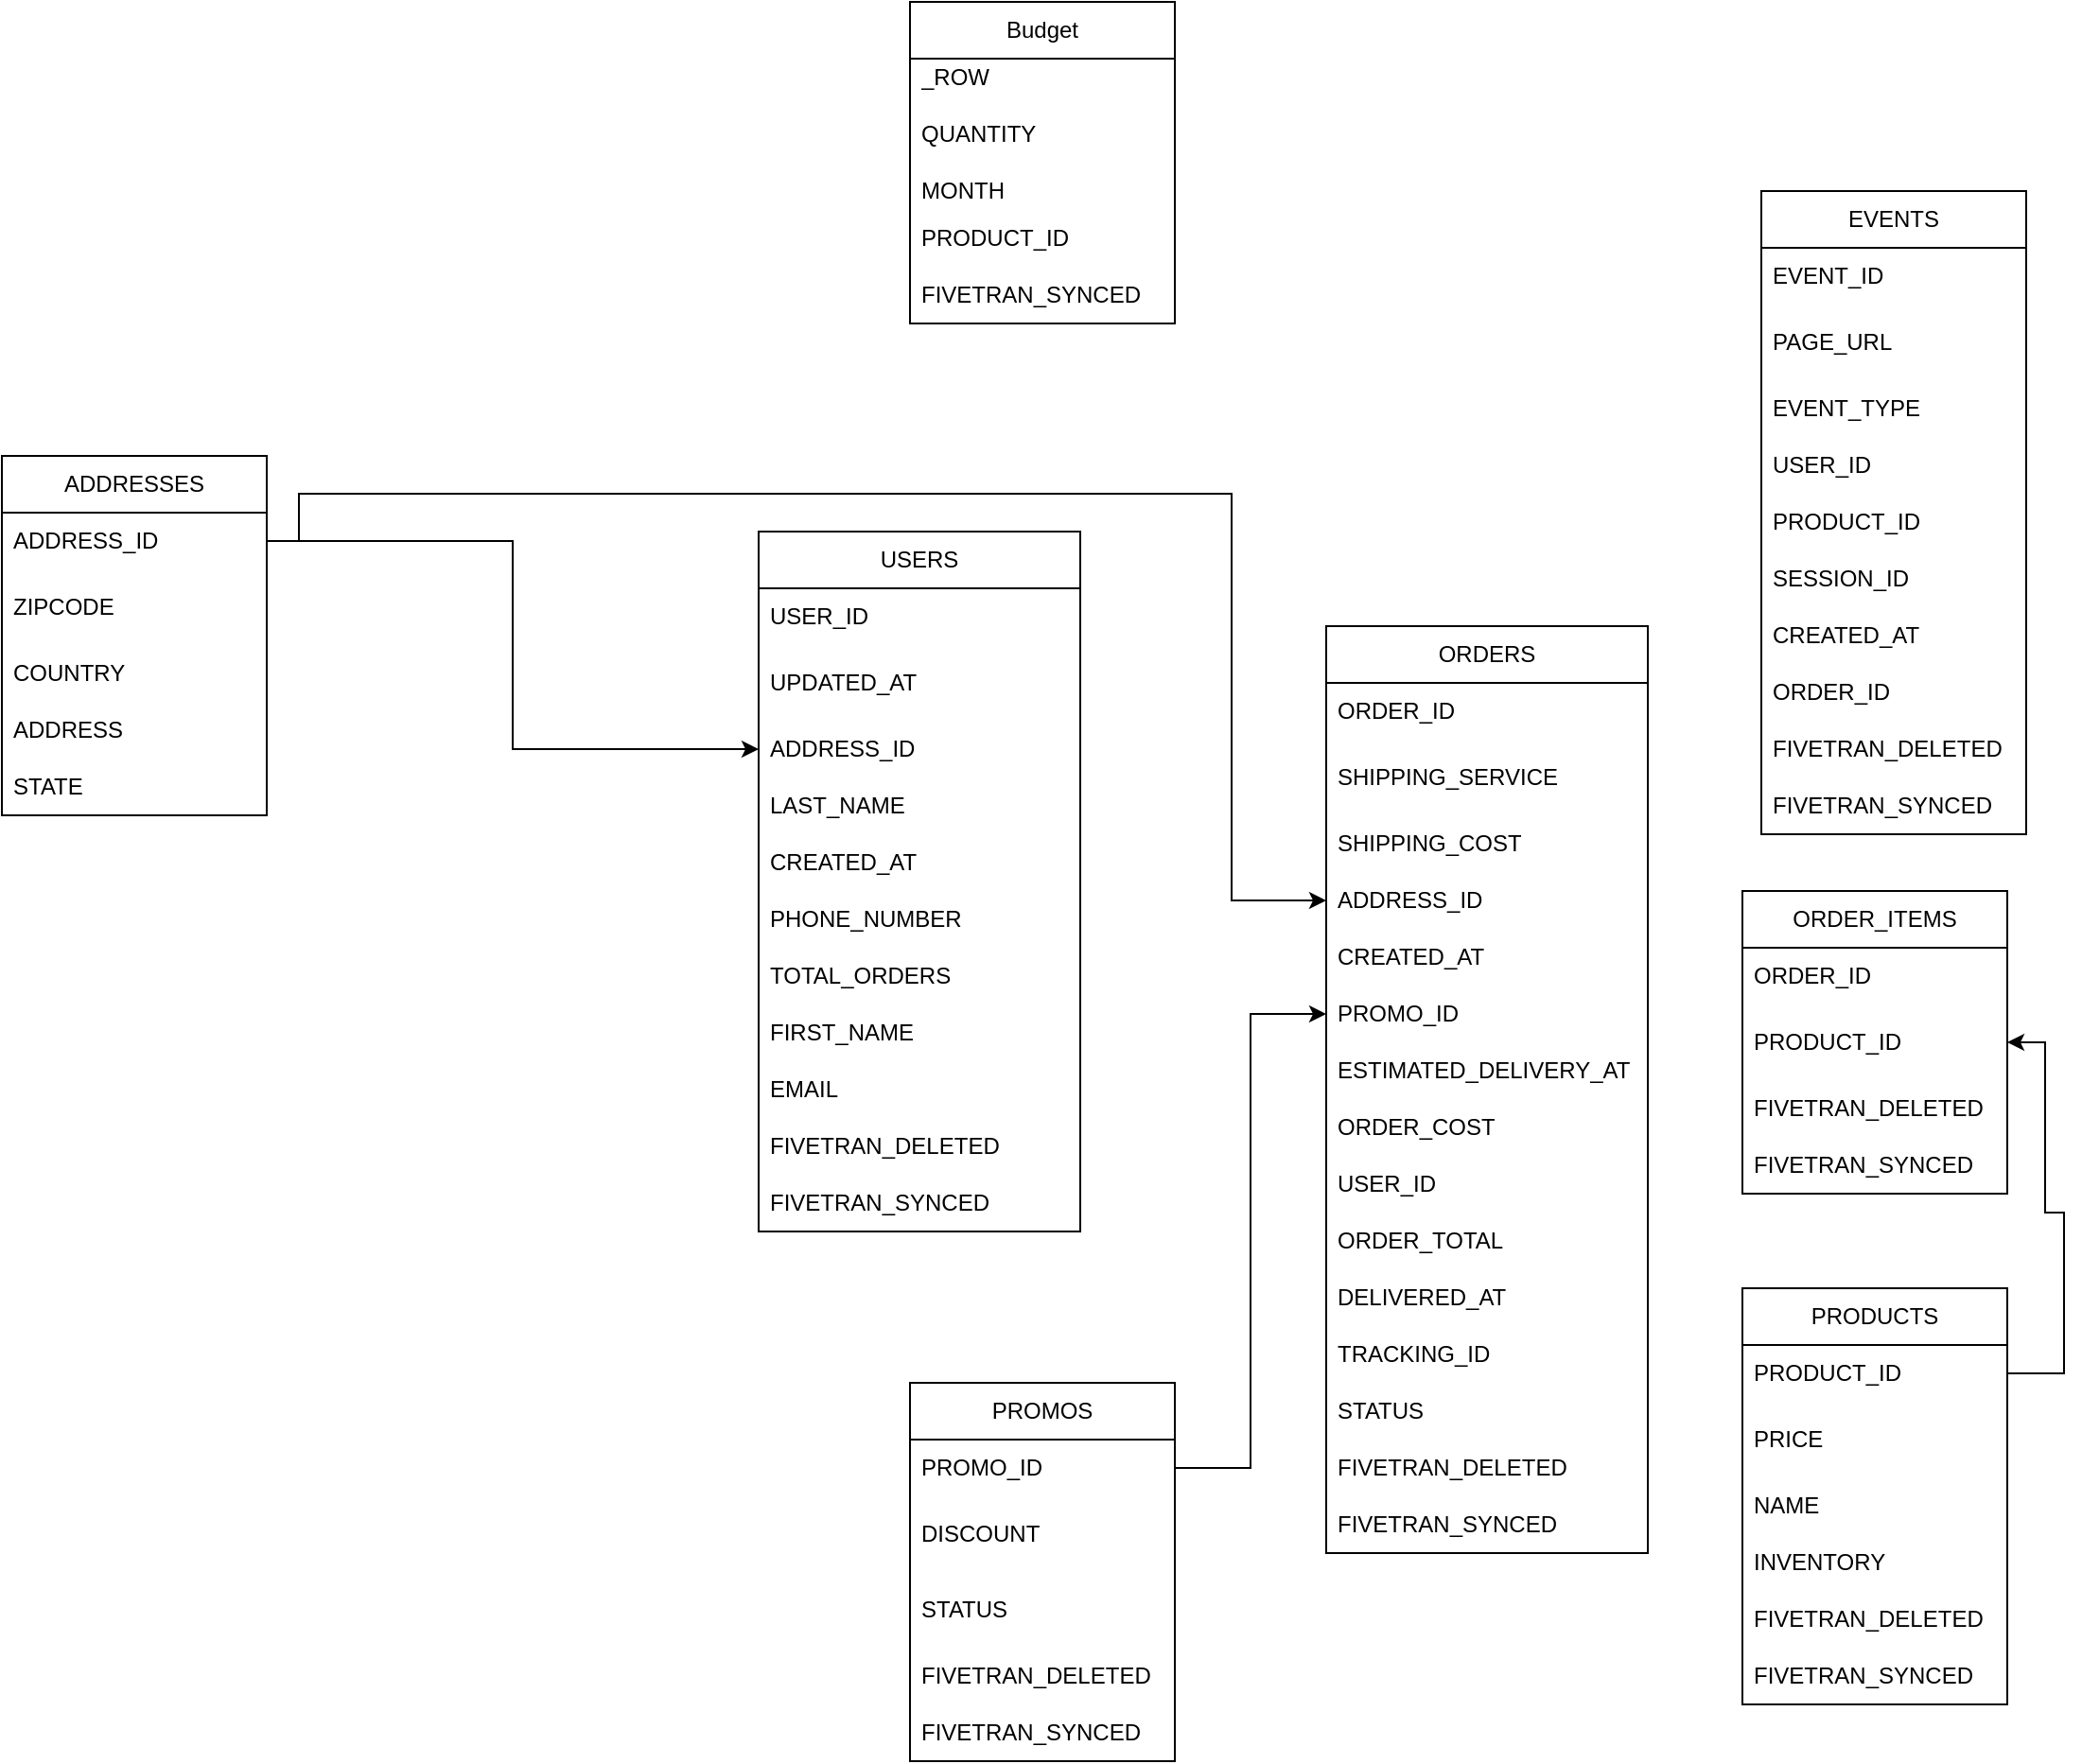 <mxfile version="24.4.9" type="github">
  <diagram name="Página-1" id="59x-pvQxgRS6s9yq0ulf">
    <mxGraphModel dx="2514" dy="2077" grid="1" gridSize="10" guides="1" tooltips="1" connect="1" arrows="1" fold="1" page="1" pageScale="1" pageWidth="827" pageHeight="1169" math="0" shadow="0">
      <root>
        <mxCell id="0" />
        <mxCell id="1" parent="0" />
        <mxCell id="nOJyE2e1fqMRRHWNAgNM-1" value="Budget" style="swimlane;fontStyle=0;childLayout=stackLayout;horizontal=1;startSize=30;horizontalStack=0;resizeParent=1;resizeParentMax=0;resizeLast=0;collapsible=1;marginBottom=0;whiteSpace=wrap;html=1;" vertex="1" parent="1">
          <mxGeometry x="-20" y="-20" width="140" height="170" as="geometry">
            <mxRectangle x="40" y="80" width="80" height="30" as="alternateBounds" />
          </mxGeometry>
        </mxCell>
        <mxCell id="nOJyE2e1fqMRRHWNAgNM-2" value="_ROW" style="text;strokeColor=none;fillColor=none;align=left;verticalAlign=middle;spacingLeft=4;spacingRight=4;overflow=hidden;points=[[0,0.5],[1,0.5]];portConstraint=eastwest;rotatable=0;whiteSpace=wrap;html=1;" vertex="1" parent="nOJyE2e1fqMRRHWNAgNM-1">
          <mxGeometry y="30" width="140" height="20" as="geometry" />
        </mxCell>
        <mxCell id="nOJyE2e1fqMRRHWNAgNM-3" value="QUANTITY&lt;span style=&quot;white-space: pre;&quot;&gt;&#x9;&lt;/span&gt;" style="text;strokeColor=none;fillColor=none;align=left;verticalAlign=middle;spacingLeft=4;spacingRight=4;overflow=hidden;points=[[0,0.5],[1,0.5]];portConstraint=eastwest;rotatable=0;whiteSpace=wrap;html=1;" vertex="1" parent="nOJyE2e1fqMRRHWNAgNM-1">
          <mxGeometry y="50" width="140" height="40" as="geometry" />
        </mxCell>
        <mxCell id="nOJyE2e1fqMRRHWNAgNM-7" value="MONTH&lt;div&gt;&lt;br&gt;&lt;/div&gt;" style="text;strokeColor=none;fillColor=none;align=left;verticalAlign=middle;spacingLeft=4;spacingRight=4;overflow=hidden;points=[[0,0.5],[1,0.5]];portConstraint=eastwest;rotatable=0;whiteSpace=wrap;html=1;" vertex="1" parent="nOJyE2e1fqMRRHWNAgNM-1">
          <mxGeometry y="90" width="140" height="20" as="geometry" />
        </mxCell>
        <mxCell id="nOJyE2e1fqMRRHWNAgNM-4" value="&lt;div&gt;PRODUCT_ID&lt;/div&gt;" style="text;strokeColor=none;fillColor=none;align=left;verticalAlign=middle;spacingLeft=4;spacingRight=4;overflow=hidden;points=[[0,0.5],[1,0.5]];portConstraint=eastwest;rotatable=0;whiteSpace=wrap;html=1;" vertex="1" parent="nOJyE2e1fqMRRHWNAgNM-1">
          <mxGeometry y="110" width="140" height="30" as="geometry" />
        </mxCell>
        <mxCell id="nOJyE2e1fqMRRHWNAgNM-8" value="FIVETRAN_SYNCED" style="text;strokeColor=none;fillColor=none;align=left;verticalAlign=middle;spacingLeft=4;spacingRight=4;overflow=hidden;points=[[0,0.5],[1,0.5]];portConstraint=eastwest;rotatable=0;whiteSpace=wrap;html=1;" vertex="1" parent="nOJyE2e1fqMRRHWNAgNM-1">
          <mxGeometry y="140" width="140" height="30" as="geometry" />
        </mxCell>
        <mxCell id="nOJyE2e1fqMRRHWNAgNM-10" value="ADDRESSES" style="swimlane;fontStyle=0;childLayout=stackLayout;horizontal=1;startSize=30;horizontalStack=0;resizeParent=1;resizeParentMax=0;resizeLast=0;collapsible=1;marginBottom=0;whiteSpace=wrap;html=1;" vertex="1" parent="1">
          <mxGeometry x="-500" y="220" width="140" height="190" as="geometry">
            <mxRectangle x="40" y="80" width="80" height="30" as="alternateBounds" />
          </mxGeometry>
        </mxCell>
        <mxCell id="nOJyE2e1fqMRRHWNAgNM-11" value="ADDRESS_ID" style="text;strokeColor=none;fillColor=none;align=left;verticalAlign=middle;spacingLeft=4;spacingRight=4;overflow=hidden;points=[[0,0.5],[1,0.5]];portConstraint=eastwest;rotatable=0;whiteSpace=wrap;html=1;" vertex="1" parent="nOJyE2e1fqMRRHWNAgNM-10">
          <mxGeometry y="30" width="140" height="30" as="geometry" />
        </mxCell>
        <mxCell id="nOJyE2e1fqMRRHWNAgNM-12" value="ZIPCODE" style="text;strokeColor=none;fillColor=none;align=left;verticalAlign=middle;spacingLeft=4;spacingRight=4;overflow=hidden;points=[[0,0.5],[1,0.5]];portConstraint=eastwest;rotatable=0;whiteSpace=wrap;html=1;" vertex="1" parent="nOJyE2e1fqMRRHWNAgNM-10">
          <mxGeometry y="60" width="140" height="40" as="geometry" />
        </mxCell>
        <mxCell id="nOJyE2e1fqMRRHWNAgNM-13" value="COUNTRY" style="text;strokeColor=none;fillColor=none;align=left;verticalAlign=middle;spacingLeft=4;spacingRight=4;overflow=hidden;points=[[0,0.5],[1,0.5]];portConstraint=eastwest;rotatable=0;whiteSpace=wrap;html=1;" vertex="1" parent="nOJyE2e1fqMRRHWNAgNM-10">
          <mxGeometry y="100" width="140" height="30" as="geometry" />
        </mxCell>
        <mxCell id="nOJyE2e1fqMRRHWNAgNM-14" value="&lt;div&gt;ADDRESS&lt;/div&gt;" style="text;strokeColor=none;fillColor=none;align=left;verticalAlign=middle;spacingLeft=4;spacingRight=4;overflow=hidden;points=[[0,0.5],[1,0.5]];portConstraint=eastwest;rotatable=0;whiteSpace=wrap;html=1;" vertex="1" parent="nOJyE2e1fqMRRHWNAgNM-10">
          <mxGeometry y="130" width="140" height="30" as="geometry" />
        </mxCell>
        <mxCell id="nOJyE2e1fqMRRHWNAgNM-15" value="STATE" style="text;strokeColor=none;fillColor=none;align=left;verticalAlign=middle;spacingLeft=4;spacingRight=4;overflow=hidden;points=[[0,0.5],[1,0.5]];portConstraint=eastwest;rotatable=0;whiteSpace=wrap;html=1;" vertex="1" parent="nOJyE2e1fqMRRHWNAgNM-10">
          <mxGeometry y="160" width="140" height="30" as="geometry" />
        </mxCell>
        <mxCell id="nOJyE2e1fqMRRHWNAgNM-16" value="EVENTS" style="swimlane;fontStyle=0;childLayout=stackLayout;horizontal=1;startSize=30;horizontalStack=0;resizeParent=1;resizeParentMax=0;resizeLast=0;collapsible=1;marginBottom=0;whiteSpace=wrap;html=1;" vertex="1" parent="1">
          <mxGeometry x="430" y="80" width="140" height="340" as="geometry">
            <mxRectangle x="40" y="80" width="80" height="30" as="alternateBounds" />
          </mxGeometry>
        </mxCell>
        <mxCell id="nOJyE2e1fqMRRHWNAgNM-17" value="EVENT_ID&lt;span style=&quot;white-space: pre;&quot;&gt;&#x9;&lt;/span&gt;" style="text;strokeColor=none;fillColor=none;align=left;verticalAlign=middle;spacingLeft=4;spacingRight=4;overflow=hidden;points=[[0,0.5],[1,0.5]];portConstraint=eastwest;rotatable=0;whiteSpace=wrap;html=1;" vertex="1" parent="nOJyE2e1fqMRRHWNAgNM-16">
          <mxGeometry y="30" width="140" height="30" as="geometry" />
        </mxCell>
        <mxCell id="nOJyE2e1fqMRRHWNAgNM-18" value="PAGE_URL" style="text;strokeColor=none;fillColor=none;align=left;verticalAlign=middle;spacingLeft=4;spacingRight=4;overflow=hidden;points=[[0,0.5],[1,0.5]];portConstraint=eastwest;rotatable=0;whiteSpace=wrap;html=1;" vertex="1" parent="nOJyE2e1fqMRRHWNAgNM-16">
          <mxGeometry y="60" width="140" height="40" as="geometry" />
        </mxCell>
        <mxCell id="nOJyE2e1fqMRRHWNAgNM-19" value="EVENT_TYPE" style="text;strokeColor=none;fillColor=none;align=left;verticalAlign=middle;spacingLeft=4;spacingRight=4;overflow=hidden;points=[[0,0.5],[1,0.5]];portConstraint=eastwest;rotatable=0;whiteSpace=wrap;html=1;" vertex="1" parent="nOJyE2e1fqMRRHWNAgNM-16">
          <mxGeometry y="100" width="140" height="30" as="geometry" />
        </mxCell>
        <mxCell id="nOJyE2e1fqMRRHWNAgNM-20" value="&lt;div&gt;USER_ID&lt;/div&gt;" style="text;strokeColor=none;fillColor=none;align=left;verticalAlign=middle;spacingLeft=4;spacingRight=4;overflow=hidden;points=[[0,0.5],[1,0.5]];portConstraint=eastwest;rotatable=0;whiteSpace=wrap;html=1;" vertex="1" parent="nOJyE2e1fqMRRHWNAgNM-16">
          <mxGeometry y="130" width="140" height="30" as="geometry" />
        </mxCell>
        <mxCell id="nOJyE2e1fqMRRHWNAgNM-21" value="PRODUCT_ID" style="text;strokeColor=none;fillColor=none;align=left;verticalAlign=middle;spacingLeft=4;spacingRight=4;overflow=hidden;points=[[0,0.5],[1,0.5]];portConstraint=eastwest;rotatable=0;whiteSpace=wrap;html=1;" vertex="1" parent="nOJyE2e1fqMRRHWNAgNM-16">
          <mxGeometry y="160" width="140" height="30" as="geometry" />
        </mxCell>
        <mxCell id="nOJyE2e1fqMRRHWNAgNM-22" value="SESSION_ID" style="text;strokeColor=none;fillColor=none;align=left;verticalAlign=middle;spacingLeft=4;spacingRight=4;overflow=hidden;points=[[0,0.5],[1,0.5]];portConstraint=eastwest;rotatable=0;whiteSpace=wrap;html=1;" vertex="1" parent="nOJyE2e1fqMRRHWNAgNM-16">
          <mxGeometry y="190" width="140" height="30" as="geometry" />
        </mxCell>
        <mxCell id="nOJyE2e1fqMRRHWNAgNM-23" value="CREATED_AT" style="text;strokeColor=none;fillColor=none;align=left;verticalAlign=middle;spacingLeft=4;spacingRight=4;overflow=hidden;points=[[0,0.5],[1,0.5]];portConstraint=eastwest;rotatable=0;whiteSpace=wrap;html=1;" vertex="1" parent="nOJyE2e1fqMRRHWNAgNM-16">
          <mxGeometry y="220" width="140" height="30" as="geometry" />
        </mxCell>
        <mxCell id="nOJyE2e1fqMRRHWNAgNM-26" value="ORDER_ID" style="text;strokeColor=none;fillColor=none;align=left;verticalAlign=middle;spacingLeft=4;spacingRight=4;overflow=hidden;points=[[0,0.5],[1,0.5]];portConstraint=eastwest;rotatable=0;whiteSpace=wrap;html=1;" vertex="1" parent="nOJyE2e1fqMRRHWNAgNM-16">
          <mxGeometry y="250" width="140" height="30" as="geometry" />
        </mxCell>
        <mxCell id="nOJyE2e1fqMRRHWNAgNM-25" value="FIVETRAN_DELETED" style="text;strokeColor=none;fillColor=none;align=left;verticalAlign=middle;spacingLeft=4;spacingRight=4;overflow=hidden;points=[[0,0.5],[1,0.5]];portConstraint=eastwest;rotatable=0;whiteSpace=wrap;html=1;" vertex="1" parent="nOJyE2e1fqMRRHWNAgNM-16">
          <mxGeometry y="280" width="140" height="30" as="geometry" />
        </mxCell>
        <mxCell id="nOJyE2e1fqMRRHWNAgNM-24" value="FIVETRAN_SYNCED" style="text;strokeColor=none;fillColor=none;align=left;verticalAlign=middle;spacingLeft=4;spacingRight=4;overflow=hidden;points=[[0,0.5],[1,0.5]];portConstraint=eastwest;rotatable=0;whiteSpace=wrap;html=1;" vertex="1" parent="nOJyE2e1fqMRRHWNAgNM-16">
          <mxGeometry y="310" width="140" height="30" as="geometry" />
        </mxCell>
        <mxCell id="nOJyE2e1fqMRRHWNAgNM-28" value="ORDERS" style="swimlane;fontStyle=0;childLayout=stackLayout;horizontal=1;startSize=30;horizontalStack=0;resizeParent=1;resizeParentMax=0;resizeLast=0;collapsible=1;marginBottom=0;whiteSpace=wrap;html=1;" vertex="1" parent="1">
          <mxGeometry x="200" y="310" width="170" height="490" as="geometry">
            <mxRectangle x="200" y="310" width="80" height="30" as="alternateBounds" />
          </mxGeometry>
        </mxCell>
        <mxCell id="nOJyE2e1fqMRRHWNAgNM-29" value="ORDER_ID" style="text;strokeColor=none;fillColor=none;align=left;verticalAlign=middle;spacingLeft=4;spacingRight=4;overflow=hidden;points=[[0,0.5],[1,0.5]];portConstraint=eastwest;rotatable=0;whiteSpace=wrap;html=1;" vertex="1" parent="nOJyE2e1fqMRRHWNAgNM-28">
          <mxGeometry y="30" width="170" height="30" as="geometry" />
        </mxCell>
        <mxCell id="nOJyE2e1fqMRRHWNAgNM-30" value="SHIPPING_SERVICE" style="text;strokeColor=none;fillColor=none;align=left;verticalAlign=middle;spacingLeft=4;spacingRight=4;overflow=hidden;points=[[0,0.5],[1,0.5]];portConstraint=eastwest;rotatable=0;whiteSpace=wrap;html=1;" vertex="1" parent="nOJyE2e1fqMRRHWNAgNM-28">
          <mxGeometry y="60" width="170" height="40" as="geometry" />
        </mxCell>
        <mxCell id="nOJyE2e1fqMRRHWNAgNM-31" value="SHIPPING_COST" style="text;strokeColor=none;fillColor=none;align=left;verticalAlign=middle;spacingLeft=4;spacingRight=4;overflow=hidden;points=[[0,0.5],[1,0.5]];portConstraint=eastwest;rotatable=0;whiteSpace=wrap;html=1;" vertex="1" parent="nOJyE2e1fqMRRHWNAgNM-28">
          <mxGeometry y="100" width="170" height="30" as="geometry" />
        </mxCell>
        <mxCell id="nOJyE2e1fqMRRHWNAgNM-32" value="&lt;div&gt;ADDRESS_ID&lt;/div&gt;" style="text;strokeColor=none;fillColor=none;align=left;verticalAlign=middle;spacingLeft=4;spacingRight=4;overflow=hidden;points=[[0,0.5],[1,0.5]];portConstraint=eastwest;rotatable=0;whiteSpace=wrap;html=1;" vertex="1" parent="nOJyE2e1fqMRRHWNAgNM-28">
          <mxGeometry y="130" width="170" height="30" as="geometry" />
        </mxCell>
        <mxCell id="nOJyE2e1fqMRRHWNAgNM-33" value="CREATED_AT" style="text;strokeColor=none;fillColor=none;align=left;verticalAlign=middle;spacingLeft=4;spacingRight=4;overflow=hidden;points=[[0,0.5],[1,0.5]];portConstraint=eastwest;rotatable=0;whiteSpace=wrap;html=1;" vertex="1" parent="nOJyE2e1fqMRRHWNAgNM-28">
          <mxGeometry y="160" width="170" height="30" as="geometry" />
        </mxCell>
        <mxCell id="nOJyE2e1fqMRRHWNAgNM-34" value="PROMO_ID" style="text;strokeColor=none;fillColor=none;align=left;verticalAlign=middle;spacingLeft=4;spacingRight=4;overflow=hidden;points=[[0,0.5],[1,0.5]];portConstraint=eastwest;rotatable=0;whiteSpace=wrap;html=1;" vertex="1" parent="nOJyE2e1fqMRRHWNAgNM-28">
          <mxGeometry y="190" width="170" height="30" as="geometry" />
        </mxCell>
        <mxCell id="nOJyE2e1fqMRRHWNAgNM-35" value="ESTIMATED_DELIVERY_AT" style="text;strokeColor=none;fillColor=none;align=left;verticalAlign=middle;spacingLeft=4;spacingRight=4;overflow=hidden;points=[[0,0.5],[1,0.5]];portConstraint=eastwest;rotatable=0;whiteSpace=wrap;html=1;" vertex="1" parent="nOJyE2e1fqMRRHWNAgNM-28">
          <mxGeometry y="220" width="170" height="30" as="geometry" />
        </mxCell>
        <mxCell id="nOJyE2e1fqMRRHWNAgNM-36" value="ORDER_COST" style="text;strokeColor=none;fillColor=none;align=left;verticalAlign=middle;spacingLeft=4;spacingRight=4;overflow=hidden;points=[[0,0.5],[1,0.5]];portConstraint=eastwest;rotatable=0;whiteSpace=wrap;html=1;" vertex="1" parent="nOJyE2e1fqMRRHWNAgNM-28">
          <mxGeometry y="250" width="170" height="30" as="geometry" />
        </mxCell>
        <mxCell id="nOJyE2e1fqMRRHWNAgNM-37" value="USER_ID" style="text;strokeColor=none;fillColor=none;align=left;verticalAlign=middle;spacingLeft=4;spacingRight=4;overflow=hidden;points=[[0,0.5],[1,0.5]];portConstraint=eastwest;rotatable=0;whiteSpace=wrap;html=1;" vertex="1" parent="nOJyE2e1fqMRRHWNAgNM-28">
          <mxGeometry y="280" width="170" height="30" as="geometry" />
        </mxCell>
        <mxCell id="nOJyE2e1fqMRRHWNAgNM-38" value="ORDER_TOTAL" style="text;strokeColor=none;fillColor=none;align=left;verticalAlign=middle;spacingLeft=4;spacingRight=4;overflow=hidden;points=[[0,0.5],[1,0.5]];portConstraint=eastwest;rotatable=0;whiteSpace=wrap;html=1;" vertex="1" parent="nOJyE2e1fqMRRHWNAgNM-28">
          <mxGeometry y="310" width="170" height="30" as="geometry" />
        </mxCell>
        <mxCell id="nOJyE2e1fqMRRHWNAgNM-40" value="DELIVERED_AT" style="text;strokeColor=none;fillColor=none;align=left;verticalAlign=middle;spacingLeft=4;spacingRight=4;overflow=hidden;points=[[0,0.5],[1,0.5]];portConstraint=eastwest;rotatable=0;whiteSpace=wrap;html=1;" vertex="1" parent="nOJyE2e1fqMRRHWNAgNM-28">
          <mxGeometry y="340" width="170" height="30" as="geometry" />
        </mxCell>
        <mxCell id="nOJyE2e1fqMRRHWNAgNM-41" value="TRACKING_ID" style="text;strokeColor=none;fillColor=none;align=left;verticalAlign=middle;spacingLeft=4;spacingRight=4;overflow=hidden;points=[[0,0.5],[1,0.5]];portConstraint=eastwest;rotatable=0;whiteSpace=wrap;html=1;" vertex="1" parent="nOJyE2e1fqMRRHWNAgNM-28">
          <mxGeometry y="370" width="170" height="30" as="geometry" />
        </mxCell>
        <mxCell id="nOJyE2e1fqMRRHWNAgNM-42" value="STATUS" style="text;strokeColor=none;fillColor=none;align=left;verticalAlign=middle;spacingLeft=4;spacingRight=4;overflow=hidden;points=[[0,0.5],[1,0.5]];portConstraint=eastwest;rotatable=0;whiteSpace=wrap;html=1;" vertex="1" parent="nOJyE2e1fqMRRHWNAgNM-28">
          <mxGeometry y="400" width="170" height="30" as="geometry" />
        </mxCell>
        <mxCell id="nOJyE2e1fqMRRHWNAgNM-44" value="FIVETRAN_DELETED" style="text;strokeColor=none;fillColor=none;align=left;verticalAlign=middle;spacingLeft=4;spacingRight=4;overflow=hidden;points=[[0,0.5],[1,0.5]];portConstraint=eastwest;rotatable=0;whiteSpace=wrap;html=1;" vertex="1" parent="nOJyE2e1fqMRRHWNAgNM-28">
          <mxGeometry y="430" width="170" height="30" as="geometry" />
        </mxCell>
        <mxCell id="nOJyE2e1fqMRRHWNAgNM-43" value="FIVETRAN_SYNCED" style="text;strokeColor=none;fillColor=none;align=left;verticalAlign=middle;spacingLeft=4;spacingRight=4;overflow=hidden;points=[[0,0.5],[1,0.5]];portConstraint=eastwest;rotatable=0;whiteSpace=wrap;html=1;" vertex="1" parent="nOJyE2e1fqMRRHWNAgNM-28">
          <mxGeometry y="460" width="170" height="30" as="geometry" />
        </mxCell>
        <mxCell id="nOJyE2e1fqMRRHWNAgNM-46" value="ORDER_ITEMS" style="swimlane;fontStyle=0;childLayout=stackLayout;horizontal=1;startSize=30;horizontalStack=0;resizeParent=1;resizeParentMax=0;resizeLast=0;collapsible=1;marginBottom=0;whiteSpace=wrap;html=1;" vertex="1" parent="1">
          <mxGeometry x="420" y="450" width="140" height="160" as="geometry">
            <mxRectangle x="40" y="80" width="80" height="30" as="alternateBounds" />
          </mxGeometry>
        </mxCell>
        <mxCell id="nOJyE2e1fqMRRHWNAgNM-47" value="ORDER_ID" style="text;strokeColor=none;fillColor=none;align=left;verticalAlign=middle;spacingLeft=4;spacingRight=4;overflow=hidden;points=[[0,0.5],[1,0.5]];portConstraint=eastwest;rotatable=0;whiteSpace=wrap;html=1;" vertex="1" parent="nOJyE2e1fqMRRHWNAgNM-46">
          <mxGeometry y="30" width="140" height="30" as="geometry" />
        </mxCell>
        <mxCell id="nOJyE2e1fqMRRHWNAgNM-48" value="PRODUCT_ID" style="text;strokeColor=none;fillColor=none;align=left;verticalAlign=middle;spacingLeft=4;spacingRight=4;overflow=hidden;points=[[0,0.5],[1,0.5]];portConstraint=eastwest;rotatable=0;whiteSpace=wrap;html=1;" vertex="1" parent="nOJyE2e1fqMRRHWNAgNM-46">
          <mxGeometry y="60" width="140" height="40" as="geometry" />
        </mxCell>
        <mxCell id="nOJyE2e1fqMRRHWNAgNM-49" value="FIVETRAN_DELETED" style="text;strokeColor=none;fillColor=none;align=left;verticalAlign=middle;spacingLeft=4;spacingRight=4;overflow=hidden;points=[[0,0.5],[1,0.5]];portConstraint=eastwest;rotatable=0;whiteSpace=wrap;html=1;" vertex="1" parent="nOJyE2e1fqMRRHWNAgNM-46">
          <mxGeometry y="100" width="140" height="30" as="geometry" />
        </mxCell>
        <mxCell id="nOJyE2e1fqMRRHWNAgNM-51" value="FIVETRAN_SYNCED" style="text;strokeColor=none;fillColor=none;align=left;verticalAlign=middle;spacingLeft=4;spacingRight=4;overflow=hidden;points=[[0,0.5],[1,0.5]];portConstraint=eastwest;rotatable=0;whiteSpace=wrap;html=1;" vertex="1" parent="nOJyE2e1fqMRRHWNAgNM-46">
          <mxGeometry y="130" width="140" height="30" as="geometry" />
        </mxCell>
        <mxCell id="nOJyE2e1fqMRRHWNAgNM-54" value="PRODUCTS" style="swimlane;fontStyle=0;childLayout=stackLayout;horizontal=1;startSize=30;horizontalStack=0;resizeParent=1;resizeParentMax=0;resizeLast=0;collapsible=1;marginBottom=0;whiteSpace=wrap;html=1;" vertex="1" parent="1">
          <mxGeometry x="420" y="660" width="140" height="220" as="geometry">
            <mxRectangle x="40" y="80" width="80" height="30" as="alternateBounds" />
          </mxGeometry>
        </mxCell>
        <mxCell id="nOJyE2e1fqMRRHWNAgNM-55" value="PRODUCT_ID" style="text;strokeColor=none;fillColor=none;align=left;verticalAlign=middle;spacingLeft=4;spacingRight=4;overflow=hidden;points=[[0,0.5],[1,0.5]];portConstraint=eastwest;rotatable=0;whiteSpace=wrap;html=1;" vertex="1" parent="nOJyE2e1fqMRRHWNAgNM-54">
          <mxGeometry y="30" width="140" height="30" as="geometry" />
        </mxCell>
        <mxCell id="nOJyE2e1fqMRRHWNAgNM-56" value="PRICE" style="text;strokeColor=none;fillColor=none;align=left;verticalAlign=middle;spacingLeft=4;spacingRight=4;overflow=hidden;points=[[0,0.5],[1,0.5]];portConstraint=eastwest;rotatable=0;whiteSpace=wrap;html=1;" vertex="1" parent="nOJyE2e1fqMRRHWNAgNM-54">
          <mxGeometry y="60" width="140" height="40" as="geometry" />
        </mxCell>
        <mxCell id="nOJyE2e1fqMRRHWNAgNM-57" value="NAME" style="text;strokeColor=none;fillColor=none;align=left;verticalAlign=middle;spacingLeft=4;spacingRight=4;overflow=hidden;points=[[0,0.5],[1,0.5]];portConstraint=eastwest;rotatable=0;whiteSpace=wrap;html=1;" vertex="1" parent="nOJyE2e1fqMRRHWNAgNM-54">
          <mxGeometry y="100" width="140" height="30" as="geometry" />
        </mxCell>
        <mxCell id="nOJyE2e1fqMRRHWNAgNM-58" value="&lt;div&gt;INVENTORY&lt;/div&gt;" style="text;strokeColor=none;fillColor=none;align=left;verticalAlign=middle;spacingLeft=4;spacingRight=4;overflow=hidden;points=[[0,0.5],[1,0.5]];portConstraint=eastwest;rotatable=0;whiteSpace=wrap;html=1;" vertex="1" parent="nOJyE2e1fqMRRHWNAgNM-54">
          <mxGeometry y="130" width="140" height="30" as="geometry" />
        </mxCell>
        <mxCell id="nOJyE2e1fqMRRHWNAgNM-63" value="FIVETRAN_DELETED" style="text;strokeColor=none;fillColor=none;align=left;verticalAlign=middle;spacingLeft=4;spacingRight=4;overflow=hidden;points=[[0,0.5],[1,0.5]];portConstraint=eastwest;rotatable=0;whiteSpace=wrap;html=1;" vertex="1" parent="nOJyE2e1fqMRRHWNAgNM-54">
          <mxGeometry y="160" width="140" height="30" as="geometry" />
        </mxCell>
        <mxCell id="nOJyE2e1fqMRRHWNAgNM-64" value="FIVETRAN_SYNCED" style="text;strokeColor=none;fillColor=none;align=left;verticalAlign=middle;spacingLeft=4;spacingRight=4;overflow=hidden;points=[[0,0.5],[1,0.5]];portConstraint=eastwest;rotatable=0;whiteSpace=wrap;html=1;" vertex="1" parent="nOJyE2e1fqMRRHWNAgNM-54">
          <mxGeometry y="190" width="140" height="30" as="geometry" />
        </mxCell>
        <mxCell id="nOJyE2e1fqMRRHWNAgNM-66" value="PROMOS" style="swimlane;fontStyle=0;childLayout=stackLayout;horizontal=1;startSize=30;horizontalStack=0;resizeParent=1;resizeParentMax=0;resizeLast=0;collapsible=1;marginBottom=0;whiteSpace=wrap;html=1;" vertex="1" parent="1">
          <mxGeometry x="-20" y="710" width="140" height="200" as="geometry">
            <mxRectangle x="40" y="80" width="80" height="30" as="alternateBounds" />
          </mxGeometry>
        </mxCell>
        <mxCell id="nOJyE2e1fqMRRHWNAgNM-67" value="PROMO_ID" style="text;strokeColor=none;fillColor=none;align=left;verticalAlign=middle;spacingLeft=4;spacingRight=4;overflow=hidden;points=[[0,0.5],[1,0.5]];portConstraint=eastwest;rotatable=0;whiteSpace=wrap;html=1;" vertex="1" parent="nOJyE2e1fqMRRHWNAgNM-66">
          <mxGeometry y="30" width="140" height="30" as="geometry" />
        </mxCell>
        <mxCell id="nOJyE2e1fqMRRHWNAgNM-68" value="DISCOUNT" style="text;strokeColor=none;fillColor=none;align=left;verticalAlign=middle;spacingLeft=4;spacingRight=4;overflow=hidden;points=[[0,0.5],[1,0.5]];portConstraint=eastwest;rotatable=0;whiteSpace=wrap;html=1;" vertex="1" parent="nOJyE2e1fqMRRHWNAgNM-66">
          <mxGeometry y="60" width="140" height="40" as="geometry" />
        </mxCell>
        <mxCell id="nOJyE2e1fqMRRHWNAgNM-71" value="STATUS" style="text;strokeColor=none;fillColor=none;align=left;verticalAlign=middle;spacingLeft=4;spacingRight=4;overflow=hidden;points=[[0,0.5],[1,0.5]];portConstraint=eastwest;rotatable=0;whiteSpace=wrap;html=1;" vertex="1" parent="nOJyE2e1fqMRRHWNAgNM-66">
          <mxGeometry y="100" width="140" height="40" as="geometry" />
        </mxCell>
        <mxCell id="nOJyE2e1fqMRRHWNAgNM-69" value="FIVETRAN_DELETED" style="text;strokeColor=none;fillColor=none;align=left;verticalAlign=middle;spacingLeft=4;spacingRight=4;overflow=hidden;points=[[0,0.5],[1,0.5]];portConstraint=eastwest;rotatable=0;whiteSpace=wrap;html=1;" vertex="1" parent="nOJyE2e1fqMRRHWNAgNM-66">
          <mxGeometry y="140" width="140" height="30" as="geometry" />
        </mxCell>
        <mxCell id="nOJyE2e1fqMRRHWNAgNM-70" value="FIVETRAN_SYNCED" style="text;strokeColor=none;fillColor=none;align=left;verticalAlign=middle;spacingLeft=4;spacingRight=4;overflow=hidden;points=[[0,0.5],[1,0.5]];portConstraint=eastwest;rotatable=0;whiteSpace=wrap;html=1;" vertex="1" parent="nOJyE2e1fqMRRHWNAgNM-66">
          <mxGeometry y="170" width="140" height="30" as="geometry" />
        </mxCell>
        <mxCell id="nOJyE2e1fqMRRHWNAgNM-73" value="USERS" style="swimlane;fontStyle=0;childLayout=stackLayout;horizontal=1;startSize=30;horizontalStack=0;resizeParent=1;resizeParentMax=0;resizeLast=0;collapsible=1;marginBottom=0;whiteSpace=wrap;html=1;" vertex="1" parent="1">
          <mxGeometry x="-100" y="260" width="170" height="370" as="geometry">
            <mxRectangle x="-100" y="260" width="80" height="30" as="alternateBounds" />
          </mxGeometry>
        </mxCell>
        <mxCell id="nOJyE2e1fqMRRHWNAgNM-74" value="USER_ID" style="text;strokeColor=none;fillColor=none;align=left;verticalAlign=middle;spacingLeft=4;spacingRight=4;overflow=hidden;points=[[0,0.5],[1,0.5]];portConstraint=eastwest;rotatable=0;whiteSpace=wrap;html=1;" vertex="1" parent="nOJyE2e1fqMRRHWNAgNM-73">
          <mxGeometry y="30" width="170" height="30" as="geometry" />
        </mxCell>
        <mxCell id="nOJyE2e1fqMRRHWNAgNM-75" value="UPDATED_AT" style="text;strokeColor=none;fillColor=none;align=left;verticalAlign=middle;spacingLeft=4;spacingRight=4;overflow=hidden;points=[[0,0.5],[1,0.5]];portConstraint=eastwest;rotatable=0;whiteSpace=wrap;html=1;" vertex="1" parent="nOJyE2e1fqMRRHWNAgNM-73">
          <mxGeometry y="60" width="170" height="40" as="geometry" />
        </mxCell>
        <mxCell id="nOJyE2e1fqMRRHWNAgNM-76" value="ADDRESS_ID" style="text;strokeColor=none;fillColor=none;align=left;verticalAlign=middle;spacingLeft=4;spacingRight=4;overflow=hidden;points=[[0,0.5],[1,0.5]];portConstraint=eastwest;rotatable=0;whiteSpace=wrap;html=1;" vertex="1" parent="nOJyE2e1fqMRRHWNAgNM-73">
          <mxGeometry y="100" width="170" height="30" as="geometry" />
        </mxCell>
        <mxCell id="nOJyE2e1fqMRRHWNAgNM-77" value="&lt;div&gt;LAST_NAME&lt;/div&gt;" style="text;strokeColor=none;fillColor=none;align=left;verticalAlign=middle;spacingLeft=4;spacingRight=4;overflow=hidden;points=[[0,0.5],[1,0.5]];portConstraint=eastwest;rotatable=0;whiteSpace=wrap;html=1;" vertex="1" parent="nOJyE2e1fqMRRHWNAgNM-73">
          <mxGeometry y="130" width="170" height="30" as="geometry" />
        </mxCell>
        <mxCell id="nOJyE2e1fqMRRHWNAgNM-78" value="CREATED_AT" style="text;strokeColor=none;fillColor=none;align=left;verticalAlign=middle;spacingLeft=4;spacingRight=4;overflow=hidden;points=[[0,0.5],[1,0.5]];portConstraint=eastwest;rotatable=0;whiteSpace=wrap;html=1;" vertex="1" parent="nOJyE2e1fqMRRHWNAgNM-73">
          <mxGeometry y="160" width="170" height="30" as="geometry" />
        </mxCell>
        <mxCell id="nOJyE2e1fqMRRHWNAgNM-79" value="PHONE_NUMBER" style="text;strokeColor=none;fillColor=none;align=left;verticalAlign=middle;spacingLeft=4;spacingRight=4;overflow=hidden;points=[[0,0.5],[1,0.5]];portConstraint=eastwest;rotatable=0;whiteSpace=wrap;html=1;" vertex="1" parent="nOJyE2e1fqMRRHWNAgNM-73">
          <mxGeometry y="190" width="170" height="30" as="geometry" />
        </mxCell>
        <mxCell id="nOJyE2e1fqMRRHWNAgNM-80" value="TOTAL_ORDERS" style="text;strokeColor=none;fillColor=none;align=left;verticalAlign=middle;spacingLeft=4;spacingRight=4;overflow=hidden;points=[[0,0.5],[1,0.5]];portConstraint=eastwest;rotatable=0;whiteSpace=wrap;html=1;" vertex="1" parent="nOJyE2e1fqMRRHWNAgNM-73">
          <mxGeometry y="220" width="170" height="30" as="geometry" />
        </mxCell>
        <mxCell id="nOJyE2e1fqMRRHWNAgNM-81" value="FIRST_NAME" style="text;strokeColor=none;fillColor=none;align=left;verticalAlign=middle;spacingLeft=4;spacingRight=4;overflow=hidden;points=[[0,0.5],[1,0.5]];portConstraint=eastwest;rotatable=0;whiteSpace=wrap;html=1;" vertex="1" parent="nOJyE2e1fqMRRHWNAgNM-73">
          <mxGeometry y="250" width="170" height="30" as="geometry" />
        </mxCell>
        <mxCell id="nOJyE2e1fqMRRHWNAgNM-82" value="EMAIL" style="text;strokeColor=none;fillColor=none;align=left;verticalAlign=middle;spacingLeft=4;spacingRight=4;overflow=hidden;points=[[0,0.5],[1,0.5]];portConstraint=eastwest;rotatable=0;whiteSpace=wrap;html=1;" vertex="1" parent="nOJyE2e1fqMRRHWNAgNM-73">
          <mxGeometry y="280" width="170" height="30" as="geometry" />
        </mxCell>
        <mxCell id="nOJyE2e1fqMRRHWNAgNM-87" value="FIVETRAN_DELETED" style="text;strokeColor=none;fillColor=none;align=left;verticalAlign=middle;spacingLeft=4;spacingRight=4;overflow=hidden;points=[[0,0.5],[1,0.5]];portConstraint=eastwest;rotatable=0;whiteSpace=wrap;html=1;" vertex="1" parent="nOJyE2e1fqMRRHWNAgNM-73">
          <mxGeometry y="310" width="170" height="30" as="geometry" />
        </mxCell>
        <mxCell id="nOJyE2e1fqMRRHWNAgNM-88" value="FIVETRAN_SYNCED" style="text;strokeColor=none;fillColor=none;align=left;verticalAlign=middle;spacingLeft=4;spacingRight=4;overflow=hidden;points=[[0,0.5],[1,0.5]];portConstraint=eastwest;rotatable=0;whiteSpace=wrap;html=1;" vertex="1" parent="nOJyE2e1fqMRRHWNAgNM-73">
          <mxGeometry y="340" width="170" height="30" as="geometry" />
        </mxCell>
        <mxCell id="nOJyE2e1fqMRRHWNAgNM-89" style="edgeStyle=orthogonalEdgeStyle;rounded=0;orthogonalLoop=1;jettySize=auto;html=1;" edge="1" parent="1" source="nOJyE2e1fqMRRHWNAgNM-11" target="nOJyE2e1fqMRRHWNAgNM-76">
          <mxGeometry relative="1" as="geometry" />
        </mxCell>
        <mxCell id="nOJyE2e1fqMRRHWNAgNM-90" style="edgeStyle=orthogonalEdgeStyle;rounded=0;orthogonalLoop=1;jettySize=auto;html=1;" edge="1" parent="1" source="nOJyE2e1fqMRRHWNAgNM-11" target="nOJyE2e1fqMRRHWNAgNM-32">
          <mxGeometry relative="1" as="geometry">
            <Array as="points">
              <mxPoint x="-343" y="265" />
              <mxPoint x="-343" y="240" />
              <mxPoint x="150" y="240" />
              <mxPoint x="150" y="455" />
            </Array>
          </mxGeometry>
        </mxCell>
        <mxCell id="nOJyE2e1fqMRRHWNAgNM-91" style="edgeStyle=orthogonalEdgeStyle;rounded=0;orthogonalLoop=1;jettySize=auto;html=1;" edge="1" parent="1" source="nOJyE2e1fqMRRHWNAgNM-55" target="nOJyE2e1fqMRRHWNAgNM-48">
          <mxGeometry relative="1" as="geometry">
            <Array as="points">
              <mxPoint x="590" y="705" />
              <mxPoint x="590" y="620" />
              <mxPoint x="580" y="620" />
              <mxPoint x="580" y="530" />
            </Array>
          </mxGeometry>
        </mxCell>
        <mxCell id="nOJyE2e1fqMRRHWNAgNM-92" style="edgeStyle=orthogonalEdgeStyle;rounded=0;orthogonalLoop=1;jettySize=auto;html=1;entryX=0;entryY=0.5;entryDx=0;entryDy=0;" edge="1" parent="1" source="nOJyE2e1fqMRRHWNAgNM-67" target="nOJyE2e1fqMRRHWNAgNM-34">
          <mxGeometry relative="1" as="geometry" />
        </mxCell>
      </root>
    </mxGraphModel>
  </diagram>
</mxfile>
